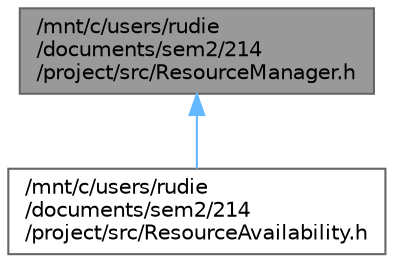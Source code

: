 digraph "/mnt/c/users/rudie/documents/sem2/214/project/src/ResourceManager.h"
{
 // LATEX_PDF_SIZE
  bgcolor="transparent";
  edge [fontname=Helvetica,fontsize=10,labelfontname=Helvetica,labelfontsize=10];
  node [fontname=Helvetica,fontsize=10,shape=box,height=0.2,width=0.4];
  Node1 [id="Node000001",label="/mnt/c/users/rudie\l/documents/sem2/214\l/project/src/ResourceManager.h",height=0.2,width=0.4,color="gray40", fillcolor="grey60", style="filled", fontcolor="black",tooltip="Header file for the ResourceManager class."];
  Node1 -> Node2 [id="edge1_Node000001_Node000002",dir="back",color="steelblue1",style="solid",tooltip=" "];
  Node2 [id="Node000002",label="/mnt/c/users/rudie\l/documents/sem2/214\l/project/src/ResourceAvailability.h",height=0.2,width=0.4,color="grey40", fillcolor="white", style="filled",URL="$ResourceAvailability_8h.html",tooltip="Header file for the ResourceAvailability class."];
}
